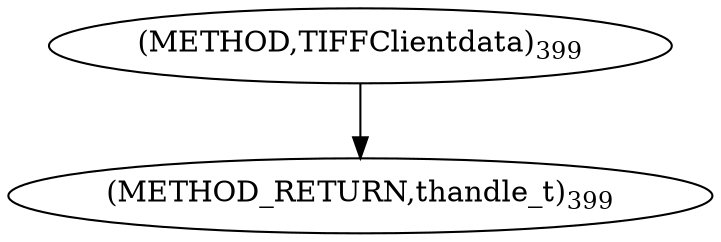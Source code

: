 digraph "TIFFClientdata" {  
"8657" [label = <(METHOD,TIFFClientdata)<SUB>399</SUB>> ]
"8659" [label = <(METHOD_RETURN,thandle_t)<SUB>399</SUB>> ]
  "8657" -> "8659" 
}
